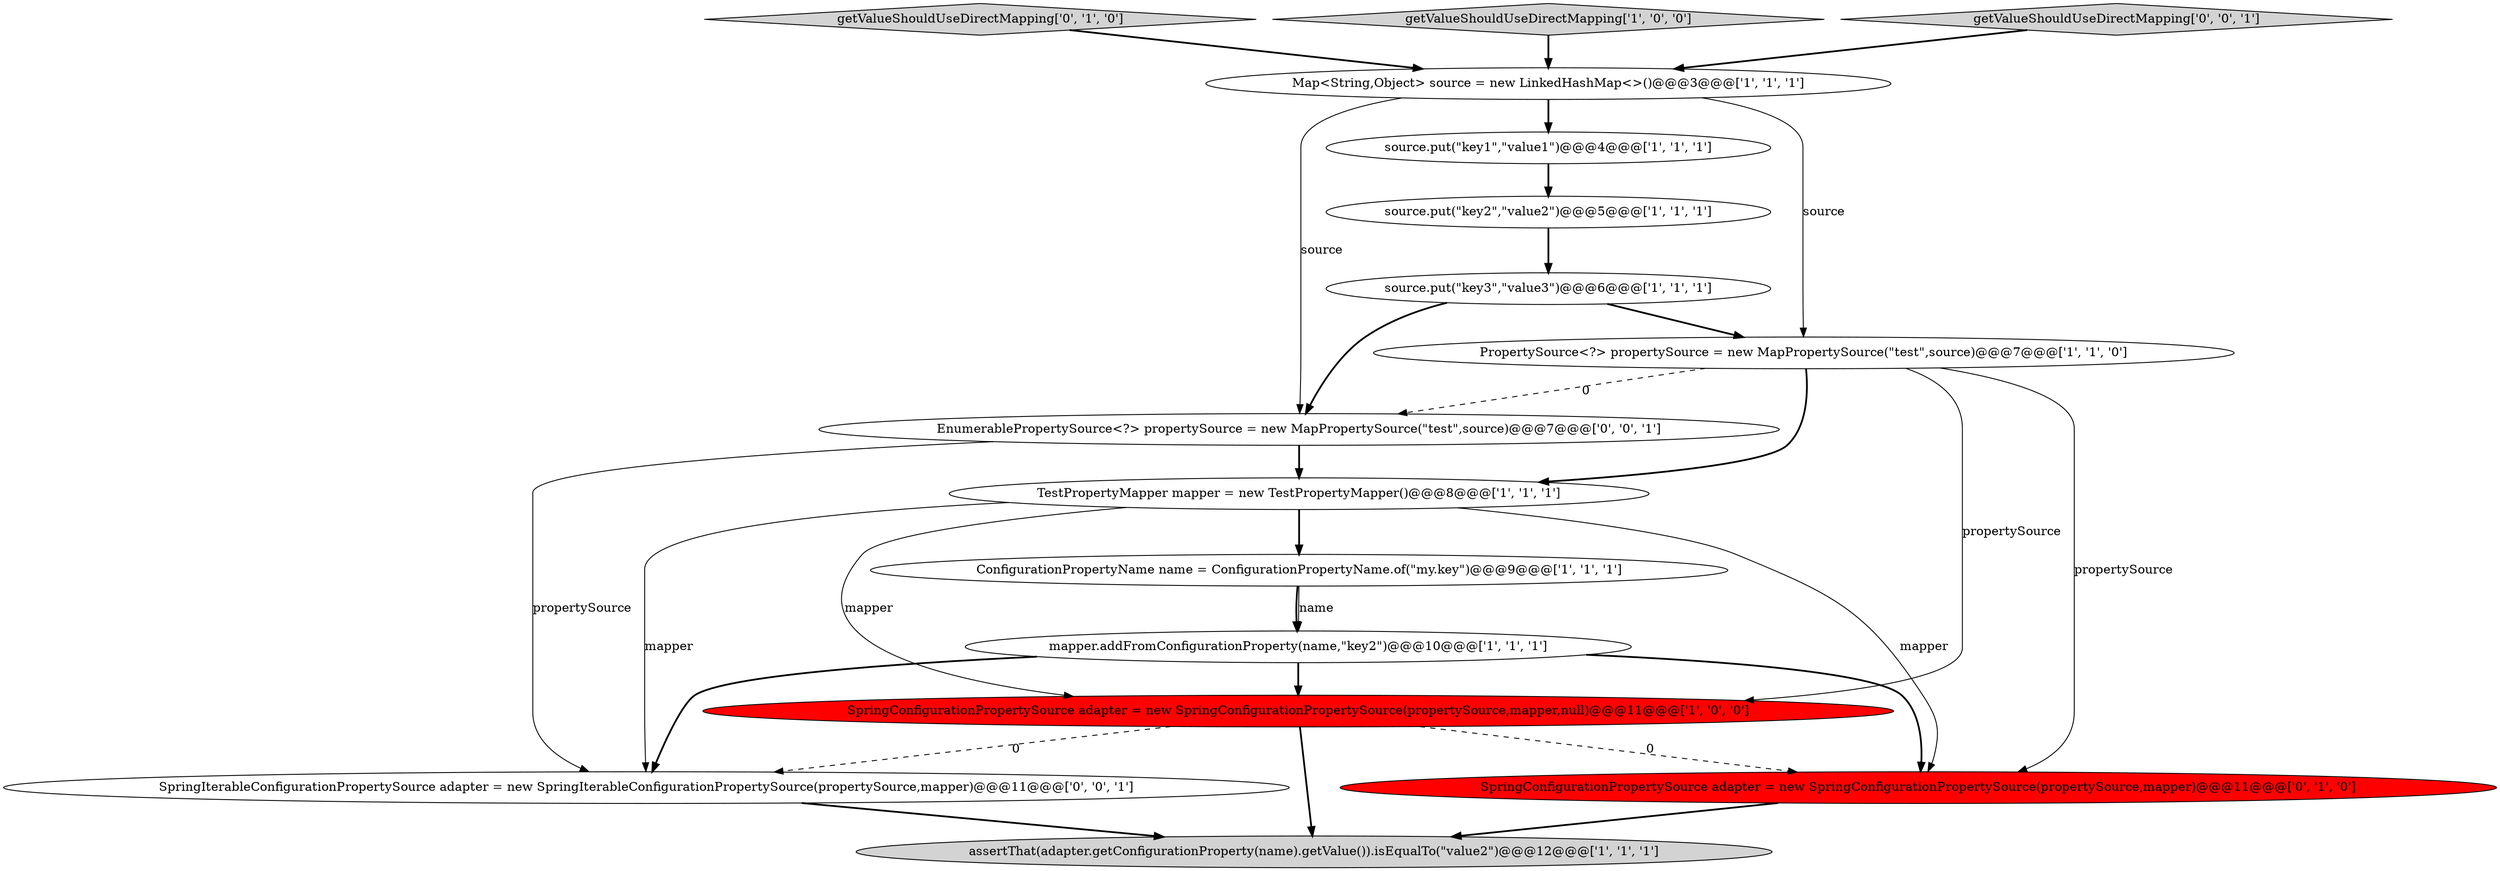 digraph {
5 [style = filled, label = "Map<String,Object> source = new LinkedHashMap<>()@@@3@@@['1', '1', '1']", fillcolor = white, shape = ellipse image = "AAA0AAABBB1BBB"];
8 [style = filled, label = "source.put(\"key2\",\"value2\")@@@5@@@['1', '1', '1']", fillcolor = white, shape = ellipse image = "AAA0AAABBB1BBB"];
11 [style = filled, label = "getValueShouldUseDirectMapping['0', '1', '0']", fillcolor = lightgray, shape = diamond image = "AAA0AAABBB2BBB"];
1 [style = filled, label = "SpringConfigurationPropertySource adapter = new SpringConfigurationPropertySource(propertySource,mapper,null)@@@11@@@['1', '0', '0']", fillcolor = red, shape = ellipse image = "AAA1AAABBB1BBB"];
14 [style = filled, label = "SpringIterableConfigurationPropertySource adapter = new SpringIterableConfigurationPropertySource(propertySource,mapper)@@@11@@@['0', '0', '1']", fillcolor = white, shape = ellipse image = "AAA0AAABBB3BBB"];
13 [style = filled, label = "EnumerablePropertySource<?> propertySource = new MapPropertySource(\"test\",source)@@@7@@@['0', '0', '1']", fillcolor = white, shape = ellipse image = "AAA0AAABBB3BBB"];
2 [style = filled, label = "source.put(\"key1\",\"value1\")@@@4@@@['1', '1', '1']", fillcolor = white, shape = ellipse image = "AAA0AAABBB1BBB"];
12 [style = filled, label = "SpringConfigurationPropertySource adapter = new SpringConfigurationPropertySource(propertySource,mapper)@@@11@@@['0', '1', '0']", fillcolor = red, shape = ellipse image = "AAA1AAABBB2BBB"];
4 [style = filled, label = "source.put(\"key3\",\"value3\")@@@6@@@['1', '1', '1']", fillcolor = white, shape = ellipse image = "AAA0AAABBB1BBB"];
9 [style = filled, label = "TestPropertyMapper mapper = new TestPropertyMapper()@@@8@@@['1', '1', '1']", fillcolor = white, shape = ellipse image = "AAA0AAABBB1BBB"];
6 [style = filled, label = "getValueShouldUseDirectMapping['1', '0', '0']", fillcolor = lightgray, shape = diamond image = "AAA0AAABBB1BBB"];
15 [style = filled, label = "getValueShouldUseDirectMapping['0', '0', '1']", fillcolor = lightgray, shape = diamond image = "AAA0AAABBB3BBB"];
0 [style = filled, label = "PropertySource<?> propertySource = new MapPropertySource(\"test\",source)@@@7@@@['1', '1', '0']", fillcolor = white, shape = ellipse image = "AAA0AAABBB1BBB"];
10 [style = filled, label = "assertThat(adapter.getConfigurationProperty(name).getValue()).isEqualTo(\"value2\")@@@12@@@['1', '1', '1']", fillcolor = lightgray, shape = ellipse image = "AAA0AAABBB1BBB"];
3 [style = filled, label = "mapper.addFromConfigurationProperty(name,\"key2\")@@@10@@@['1', '1', '1']", fillcolor = white, shape = ellipse image = "AAA0AAABBB1BBB"];
7 [style = filled, label = "ConfigurationPropertyName name = ConfigurationPropertyName.of(\"my.key\")@@@9@@@['1', '1', '1']", fillcolor = white, shape = ellipse image = "AAA0AAABBB1BBB"];
0->9 [style = bold, label=""];
7->3 [style = solid, label="name"];
9->14 [style = solid, label="mapper"];
3->1 [style = bold, label=""];
5->0 [style = solid, label="source"];
1->14 [style = dashed, label="0"];
3->14 [style = bold, label=""];
4->13 [style = bold, label=""];
9->12 [style = solid, label="mapper"];
14->10 [style = bold, label=""];
9->1 [style = solid, label="mapper"];
3->12 [style = bold, label=""];
9->7 [style = bold, label=""];
13->14 [style = solid, label="propertySource"];
5->13 [style = solid, label="source"];
7->3 [style = bold, label=""];
15->5 [style = bold, label=""];
4->0 [style = bold, label=""];
1->12 [style = dashed, label="0"];
6->5 [style = bold, label=""];
5->2 [style = bold, label=""];
11->5 [style = bold, label=""];
12->10 [style = bold, label=""];
0->1 [style = solid, label="propertySource"];
0->13 [style = dashed, label="0"];
0->12 [style = solid, label="propertySource"];
13->9 [style = bold, label=""];
8->4 [style = bold, label=""];
1->10 [style = bold, label=""];
2->8 [style = bold, label=""];
}
